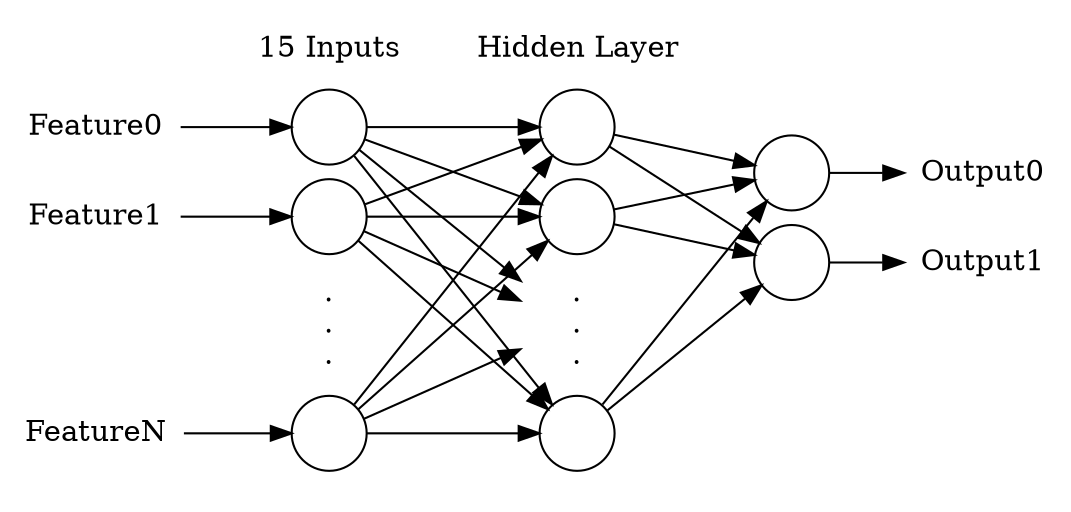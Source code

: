 
/* https://gist.github.com/thigm85/5760134 */

digraph G {  
  rankdir=LR
  splines=line
  nodesep=0.1;

  /*node [label=""];*/

  
  subgraph in_to_empty {
    color=white;
    node [shape=none];
    I1_EMPTY I2_EMPTY IN_EMPTY;
    {rank=same;I1_EMPTY;I2_EMPTY;IN_EMPTY}
  }

  I1_EMPTY [
    label="Feature0"
  ]

  I2_EMPTY [
    label="Feature1"
  ]

  IN_EMPTY [
    label="FeatureN"
  ]


  subgraph cluster_0 {
    color=white;
    node [style=solid,color=black, shape=circle, label=""];
    label="15 Inputs"
    x1 x2 xdot x3;
    {rank=same;x1;x2;xdot;x3}
  }

  xdot [
    shape=none;
    label=".\n.\n.\n";
  ]

  subgraph cluster_1 {
    color=white;
    node [style=solid,color=black, shape=circle,label=""];
    label="Hidden Layer"
    a12 a22 adot a42;
  }

  adot [
    shape=none
    label=".\n.\n.\n"
  ]

  subgraph cluster_3 {
    color=white;
    node [style=solid,color=black, shape=circle,label=""];
    label="2 nuerons"    
    O1 O2;
    {rank=same;O1;O2;}
  }

  subgraph out_to_empty {
    color=white;
    node [shape=none];
    ordering=out ;
    {rank=same;O1_EMPTY;O2_EMPTY;}
    O1_EMPTY[]
    O2_EMPTY[]
    O1_EMPTY O2_EMPTY;

  }

  O1_EMPTY [
    label="Output0"
  ]

  O2_EMPTY [
    label="Output1"
  ]

  I1_EMPTY -> x1
  I2_EMPTY -> x2
  IN_EMPTY -> x3

  x1 -> a12;
  x1 -> a22;
  x1 -> adot;  
  x1 -> a42;

  x2 -> a12;
  x2 -> a22;
  x2 -> adot;  
  x2 -> a42;

  x3 -> a12;
  x3 -> a22;
  x3 -> adot;  
  x3 -> a42;

  a12 -> O1
  a12 -> O2


  a22 -> O1
  a22 -> O2

  a42 -> O1 
  a42 -> O2

  {rank=same; O1; O2}

  O1 -> O1_EMPTY
  O2 -> O2_EMPTY

  {rank=same; O1_EMPTY; O2_EMPTY}
}
